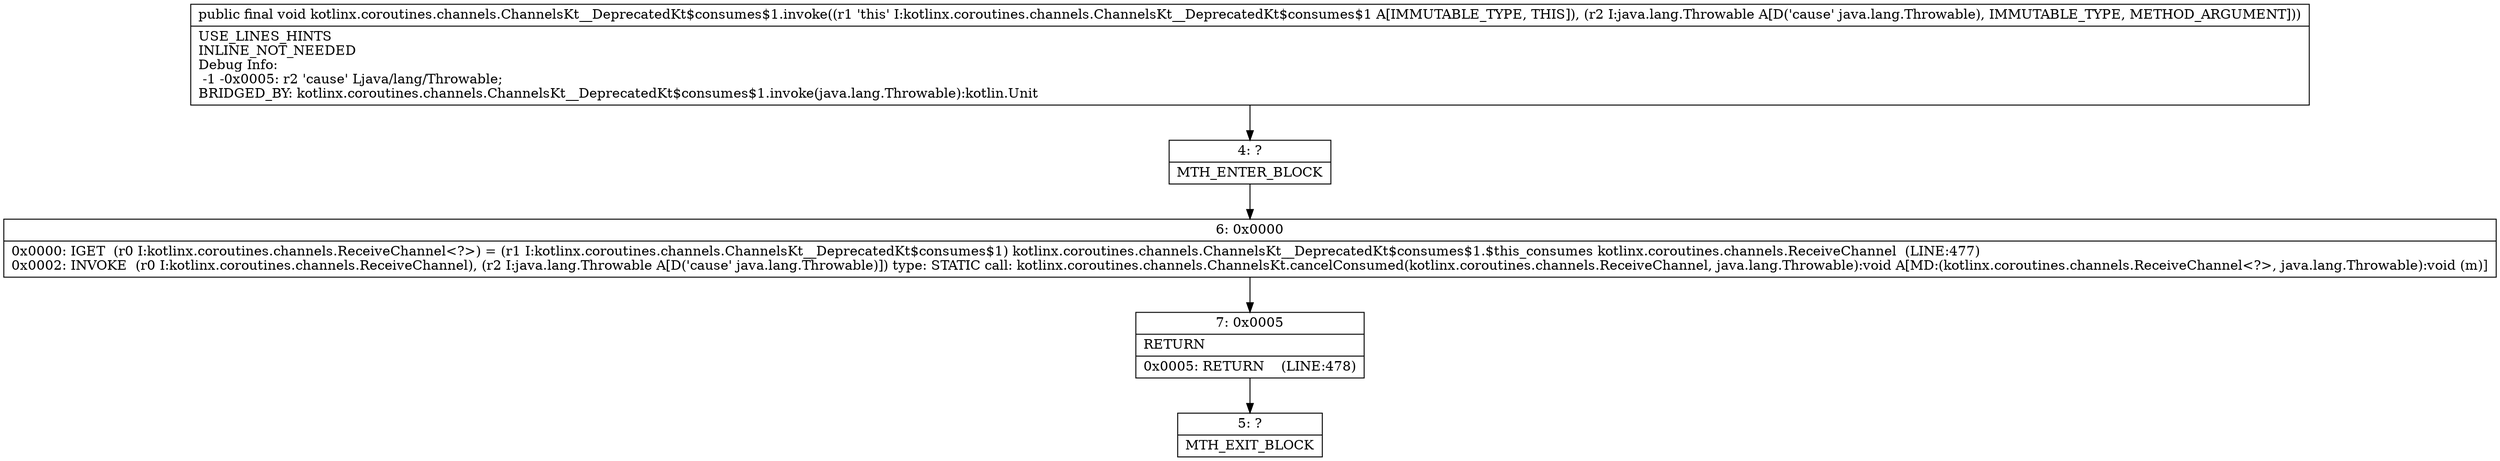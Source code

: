 digraph "CFG forkotlinx.coroutines.channels.ChannelsKt__DeprecatedKt$consumes$1.invoke(Ljava\/lang\/Throwable;)V" {
Node_4 [shape=record,label="{4\:\ ?|MTH_ENTER_BLOCK\l}"];
Node_6 [shape=record,label="{6\:\ 0x0000|0x0000: IGET  (r0 I:kotlinx.coroutines.channels.ReceiveChannel\<?\>) = (r1 I:kotlinx.coroutines.channels.ChannelsKt__DeprecatedKt$consumes$1) kotlinx.coroutines.channels.ChannelsKt__DeprecatedKt$consumes$1.$this_consumes kotlinx.coroutines.channels.ReceiveChannel  (LINE:477)\l0x0002: INVOKE  (r0 I:kotlinx.coroutines.channels.ReceiveChannel), (r2 I:java.lang.Throwable A[D('cause' java.lang.Throwable)]) type: STATIC call: kotlinx.coroutines.channels.ChannelsKt.cancelConsumed(kotlinx.coroutines.channels.ReceiveChannel, java.lang.Throwable):void A[MD:(kotlinx.coroutines.channels.ReceiveChannel\<?\>, java.lang.Throwable):void (m)]\l}"];
Node_7 [shape=record,label="{7\:\ 0x0005|RETURN\l|0x0005: RETURN    (LINE:478)\l}"];
Node_5 [shape=record,label="{5\:\ ?|MTH_EXIT_BLOCK\l}"];
MethodNode[shape=record,label="{public final void kotlinx.coroutines.channels.ChannelsKt__DeprecatedKt$consumes$1.invoke((r1 'this' I:kotlinx.coroutines.channels.ChannelsKt__DeprecatedKt$consumes$1 A[IMMUTABLE_TYPE, THIS]), (r2 I:java.lang.Throwable A[D('cause' java.lang.Throwable), IMMUTABLE_TYPE, METHOD_ARGUMENT]))  | USE_LINES_HINTS\lINLINE_NOT_NEEDED\lDebug Info:\l  \-1 \-0x0005: r2 'cause' Ljava\/lang\/Throwable;\lBRIDGED_BY: kotlinx.coroutines.channels.ChannelsKt__DeprecatedKt$consumes$1.invoke(java.lang.Throwable):kotlin.Unit\l}"];
MethodNode -> Node_4;Node_4 -> Node_6;
Node_6 -> Node_7;
Node_7 -> Node_5;
}

